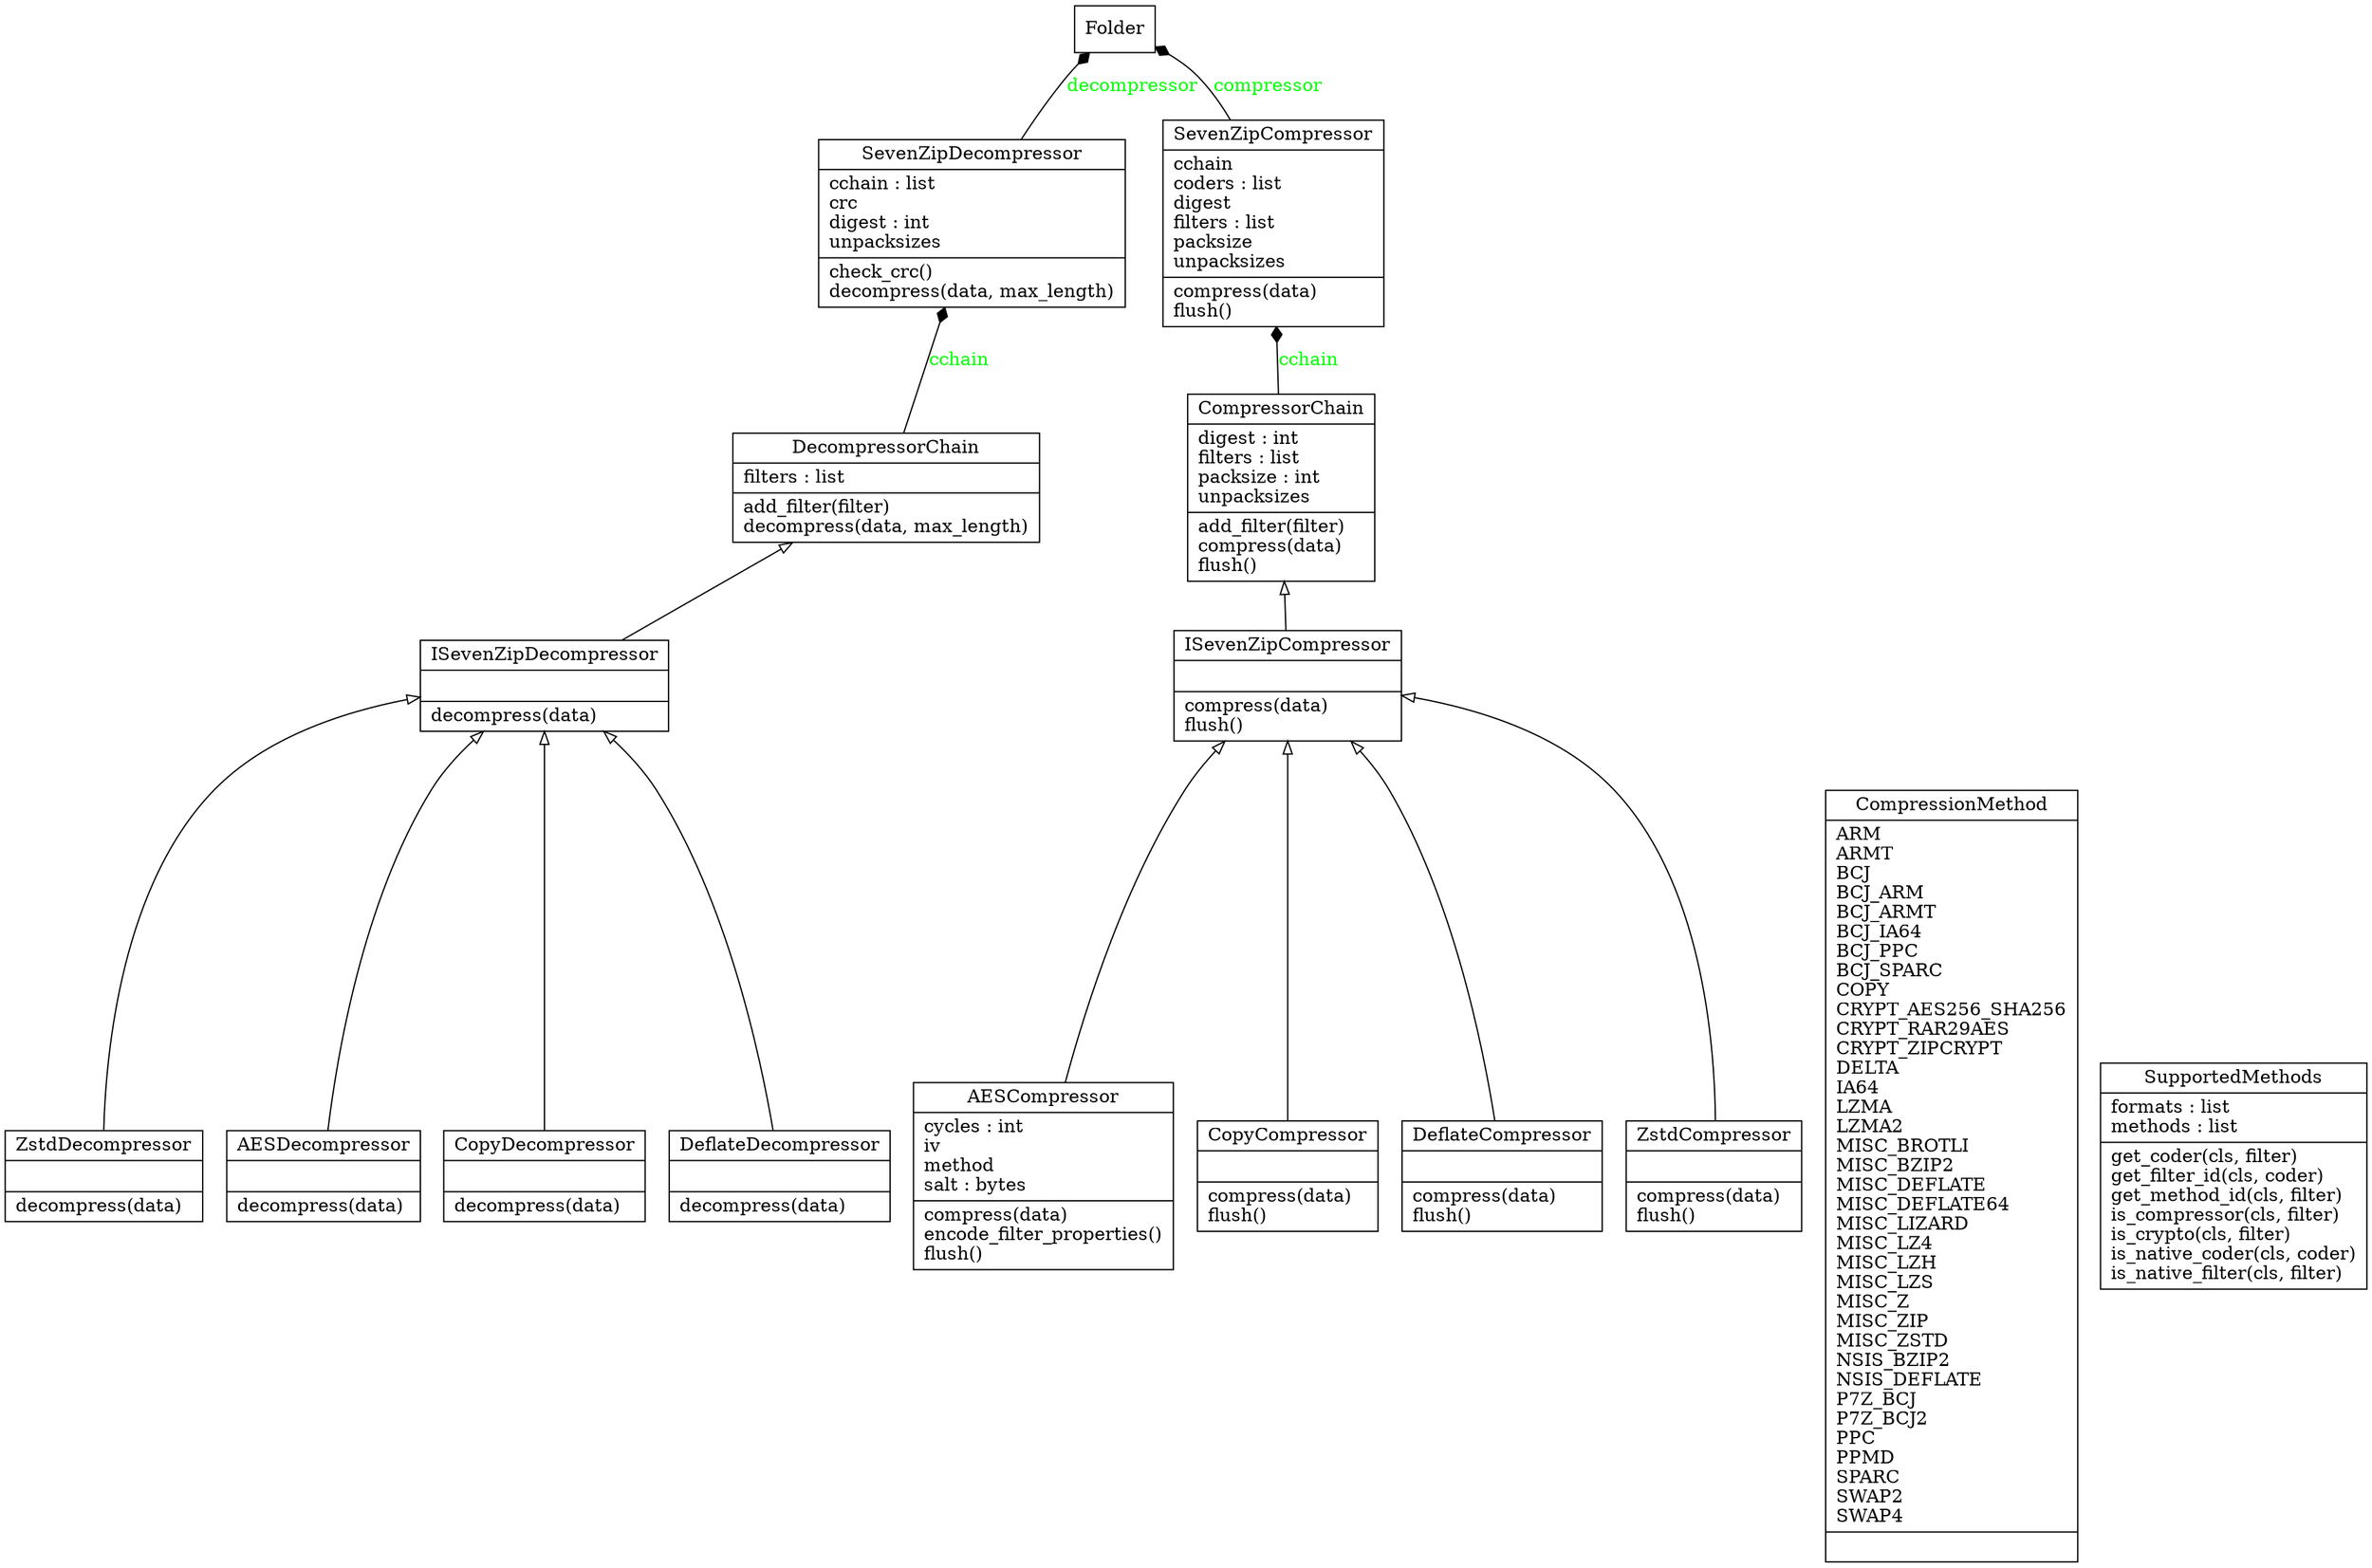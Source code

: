 digraph "compressor_classes" {
charset="utf-8"
rankdir=BT
"0" [label="{AESCompressor|cycles : int\liv\lmethod\lsalt : bytes\l|compress(data)\lencode_filter_properties()\lflush()\l}", shape="record"];
"1" [label="{AESDecompressor|\l|decompress(data)\l}", shape="record"];
"19" [label="{CompressionMethod|ARM\lARMT\lBCJ\lBCJ_ARM\lBCJ_ARMT\lBCJ_IA64\lBCJ_PPC\lBCJ_SPARC\lCOPY\lCRYPT_AES256_SHA256\lCRYPT_RAR29AES\lCRYPT_ZIPCRYPT\lDELTA\lIA64\lLZMA\lLZMA2\lMISC_BROTLI\lMISC_BZIP2\lMISC_DEFLATE\lMISC_DEFLATE64\lMISC_LIZARD\lMISC_LZ4\lMISC_LZH\lMISC_LZS\lMISC_Z\lMISC_ZIP\lMISC_ZSTD\lNSIS_BZIP2\lNSIS_DEFLATE\lP7Z_BCJ\lP7Z_BCJ2\lPPC\lPPMD\lSPARC\lSWAP2\lSWAP4\l|}", shape="record"];
"20" [label="{CompressorChain|digest : int\lfilters : list\lpacksize : int\lunpacksizes\l|add_filter(filter)\lcompress(data)\lflush()\l}", shape="record"];
"22" [label="{CopyCompressor|\l|compress(data)\lflush()\l}", shape="record"];
"23" [label="{CopyDecompressor|\l|decompress(data)\l}", shape="record"];
"26" [label="{DecompressorChain|filters : list\l|add_filter(filter)\ldecompress(data, max_length)\l}", shape="record"];
"27" [label="{DeflateCompressor|\l|compress(data)\lflush()\l}", shape="record"];
"28" [label="{DeflateDecompressor|\l|decompress(data)\l}", shape="record"];
"33" [label="{Folder}", shape="record"];
"37" [label="{ISevenZipCompressor|\l|compress(data)\lflush()\l}", shape="record"];
"38" [label="{ISevenZipDecompressor|\l|decompress(data)\l}", shape="record"];
"53" [label="{SevenZipCompressor|cchain\lcoders : list\ldigest\lfilters : list\lpacksize\lunpacksizes\l|compress(data)\lflush()\l}", shape="record"];
"54" [label="{SevenZipDecompressor|cchain : list\lcrc\ldigest : int\lunpacksizes\l|check_crc()\ldecompress(data, max_length)\l}", shape="record"];
"59" [label="{SupportedMethods|formats : list\lmethods : list\l|get_coder(cls, filter)\lget_filter_id(cls, coder)\lget_method_id(cls, filter)\lis_compressor(cls, filter)\lis_crypto(cls, filter)\lis_native_coder(cls, coder)\lis_native_filter(cls, filter)\l}", shape="record"];
"67" [label="{ZstdCompressor|\l|compress(data)\lflush()\l}", shape="record"];
"69" [label="{ZstdDecompressor|\l|decompress(data)\l}", shape="record"];
"0" -> "37" [arrowhead="empty", arrowtail="none"];
"1" -> "38" [arrowhead="empty", arrowtail="none"];
"22" -> "37" [arrowhead="empty", arrowtail="none"];
"23" -> "38" [arrowhead="empty", arrowtail="none"];
"27" -> "37" [arrowhead="empty", arrowtail="none"];
"28" -> "38" [arrowhead="empty", arrowtail="none"];
"37" -> "20" [arrowhead="empty", arrowtail="none"];
"38" -> "26" [arrowhead="empty", arrowtail="none"];
"67" -> "37" [arrowhead="empty", arrowtail="none"];
"69" -> "38" [arrowhead="empty", arrowtail="none"];
"20" -> "53" [arrowhead="diamond", arrowtail="none", fontcolor="green", label="cchain", style="solid"];
"26" -> "54" [arrowhead="diamond", arrowtail="none", fontcolor="green", label="cchain", style="solid"];
"53" -> "33" [arrowhead="diamond", arrowtail="none", fontcolor="green", label="compressor", style="solid"];
"54" -> "33" [arrowhead="diamond", arrowtail="none", fontcolor="green", label="decompressor", style="solid"];
}
